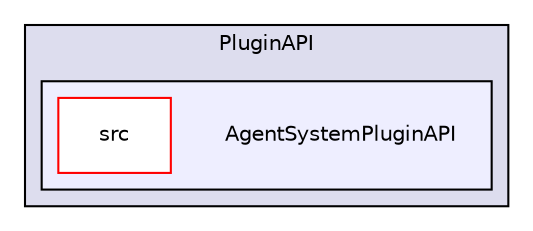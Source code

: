 digraph "D:/Work/Programmieren/Java/D-MARLA/Implementation/PluginAPI/AgentSystemPluginAPI" {
  compound=true
  node [ fontsize="10", fontname="Helvetica"];
  edge [ labelfontsize="10", labelfontname="Helvetica"];
  subgraph clusterdir_1d754f9aabca48f119f52606f4dbd846 {
    graph [ bgcolor="#ddddee", pencolor="black", label="PluginAPI" fontname="Helvetica", fontsize="10", URL="dir_1d754f9aabca48f119f52606f4dbd846.html"]
  subgraph clusterdir_03892a12554ec550fe29218970db49db {
    graph [ bgcolor="#eeeeff", pencolor="black", label="" URL="dir_03892a12554ec550fe29218970db49db.html"];
    dir_03892a12554ec550fe29218970db49db [shape=plaintext label="AgentSystemPluginAPI"];
    dir_e433f0618abab6ae78cd40443ca75e3a [shape=box label="src" color="red" fillcolor="white" style="filled" URL="dir_e433f0618abab6ae78cd40443ca75e3a.html"];
  }
  }
}
